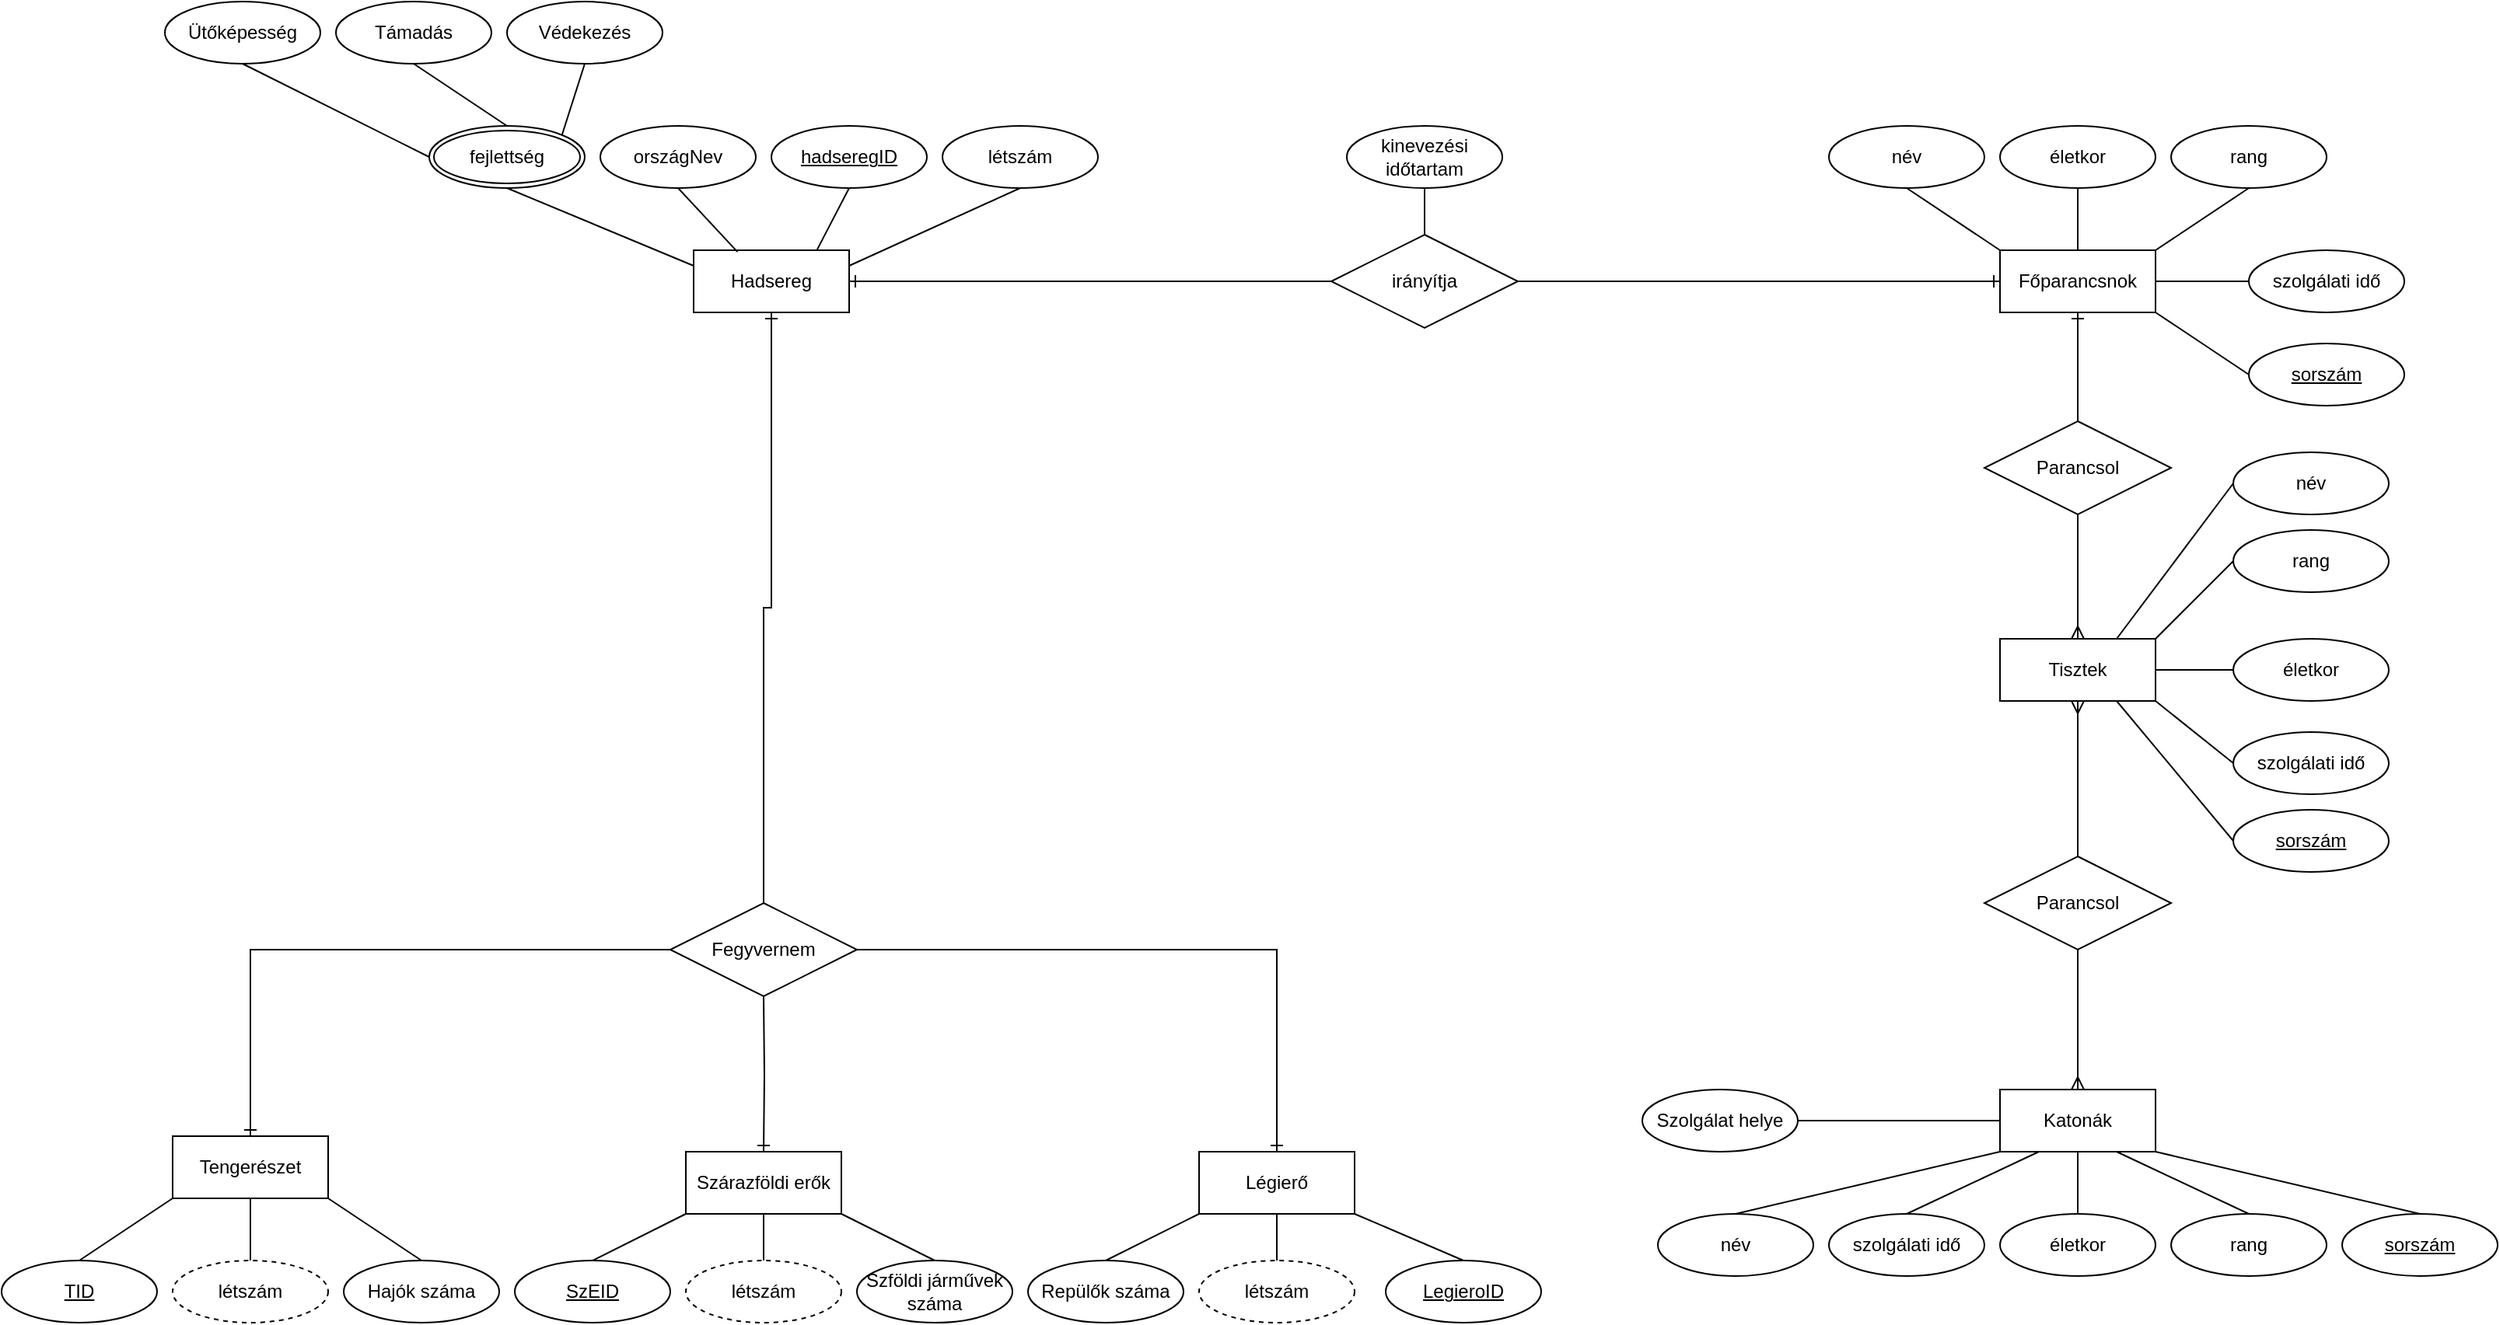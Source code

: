 <mxfile version="20.5.3" type="github">
  <diagram id="C5RBs43oDa-KdzZeNtuy" name="Page-1">
    <mxGraphModel dx="2073" dy="1334" grid="1" gridSize="10" guides="1" tooltips="1" connect="1" arrows="1" fold="1" page="0" pageScale="1" pageWidth="827" pageHeight="1169" math="0" shadow="0">
      <root>
        <mxCell id="WIyWlLk6GJQsqaUBKTNV-0" />
        <mxCell id="WIyWlLk6GJQsqaUBKTNV-1" parent="WIyWlLk6GJQsqaUBKTNV-0" />
        <mxCell id="_7Anegimoyhtmtky0yuV-0" value="Hadsereg" style="whiteSpace=wrap;html=1;align=center;" parent="WIyWlLk6GJQsqaUBKTNV-1" vertex="1">
          <mxGeometry x="80" y="40" width="100" height="40" as="geometry" />
        </mxCell>
        <mxCell id="_7Anegimoyhtmtky0yuV-1" value="országNev" style="ellipse;whiteSpace=wrap;html=1;align=center;" parent="WIyWlLk6GJQsqaUBKTNV-1" vertex="1">
          <mxGeometry x="20" y="-40" width="100" height="40" as="geometry" />
        </mxCell>
        <mxCell id="_7Anegimoyhtmtky0yuV-3" value="létszám" style="ellipse;whiteSpace=wrap;html=1;align=center;" parent="WIyWlLk6GJQsqaUBKTNV-1" vertex="1">
          <mxGeometry x="240" y="-40" width="100" height="40" as="geometry" />
        </mxCell>
        <mxCell id="_7Anegimoyhtmtky0yuV-4" value="" style="fontSize=12;html=1;endArrow=ERone;endFill=1;rounded=0;entryX=0.5;entryY=0;entryDx=0;entryDy=0;edgeStyle=orthogonalEdgeStyle;" parent="WIyWlLk6GJQsqaUBKTNV-1" target="_7Anegimoyhtmtky0yuV-6" edge="1">
          <mxGeometry width="100" height="100" relative="1" as="geometry">
            <mxPoint x="125" y="520" as="sourcePoint" />
            <mxPoint x="125" y="530" as="targetPoint" />
          </mxGeometry>
        </mxCell>
        <mxCell id="_7Anegimoyhtmtky0yuV-6" value="Szárazföldi erők" style="whiteSpace=wrap;html=1;align=center;" parent="WIyWlLk6GJQsqaUBKTNV-1" vertex="1">
          <mxGeometry x="75" y="620" width="100" height="40" as="geometry" />
        </mxCell>
        <mxCell id="_7Anegimoyhtmtky0yuV-7" value="Légierő" style="whiteSpace=wrap;html=1;align=center;" parent="WIyWlLk6GJQsqaUBKTNV-1" vertex="1">
          <mxGeometry x="405" y="620" width="100" height="40" as="geometry" />
        </mxCell>
        <mxCell id="_7Anegimoyhtmtky0yuV-9" value="" style="edgeStyle=orthogonalEdgeStyle;fontSize=12;html=1;endArrow=ERone;endFill=1;rounded=0;entryX=0.5;entryY=0;entryDx=0;entryDy=0;exitX=1;exitY=0.5;exitDx=0;exitDy=0;" parent="WIyWlLk6GJQsqaUBKTNV-1" source="_7Anegimoyhtmtky0yuV-15" target="_7Anegimoyhtmtky0yuV-7" edge="1">
          <mxGeometry width="100" height="100" relative="1" as="geometry">
            <mxPoint x="175" y="515" as="sourcePoint" />
            <mxPoint x="215" y="500" as="targetPoint" />
          </mxGeometry>
        </mxCell>
        <mxCell id="_7Anegimoyhtmtky0yuV-10" value="Tengerészet" style="whiteSpace=wrap;html=1;align=center;" parent="WIyWlLk6GJQsqaUBKTNV-1" vertex="1">
          <mxGeometry x="-255" y="610" width="100" height="40" as="geometry" />
        </mxCell>
        <mxCell id="_7Anegimoyhtmtky0yuV-11" value="" style="edgeStyle=orthogonalEdgeStyle;fontSize=12;html=1;endArrow=ERone;endFill=1;rounded=0;entryX=0.5;entryY=0;entryDx=0;entryDy=0;exitX=0;exitY=0.5;exitDx=0;exitDy=0;" parent="WIyWlLk6GJQsqaUBKTNV-1" source="_7Anegimoyhtmtky0yuV-15" target="_7Anegimoyhtmtky0yuV-10" edge="1">
          <mxGeometry width="100" height="100" relative="1" as="geometry">
            <mxPoint x="75" y="515" as="sourcePoint" />
            <mxPoint x="215" y="500" as="targetPoint" />
          </mxGeometry>
        </mxCell>
        <mxCell id="_7Anegimoyhtmtky0yuV-12" value="" style="endArrow=none;html=1;rounded=0;exitX=0.5;exitY=1;exitDx=0;exitDy=0;entryX=0.282;entryY=0.026;entryDx=0;entryDy=0;entryPerimeter=0;" parent="WIyWlLk6GJQsqaUBKTNV-1" source="_7Anegimoyhtmtky0yuV-1" target="_7Anegimoyhtmtky0yuV-0" edge="1">
          <mxGeometry relative="1" as="geometry">
            <mxPoint x="90" y="220" as="sourcePoint" />
            <mxPoint x="250" y="220" as="targetPoint" />
          </mxGeometry>
        </mxCell>
        <mxCell id="_7Anegimoyhtmtky0yuV-13" value="" style="endArrow=none;html=1;rounded=0;exitX=0.5;exitY=1;exitDx=0;exitDy=0;entryX=0.792;entryY=0.002;entryDx=0;entryDy=0;entryPerimeter=0;" parent="WIyWlLk6GJQsqaUBKTNV-1" source="_7Anegimoyhtmtky0yuV-25" target="_7Anegimoyhtmtky0yuV-0" edge="1">
          <mxGeometry relative="1" as="geometry">
            <mxPoint x="130" as="sourcePoint" />
            <mxPoint x="250" y="220" as="targetPoint" />
          </mxGeometry>
        </mxCell>
        <mxCell id="_7Anegimoyhtmtky0yuV-14" value="" style="endArrow=none;html=1;rounded=0;entryX=0.5;entryY=1;entryDx=0;entryDy=0;exitX=1;exitY=0.25;exitDx=0;exitDy=0;" parent="WIyWlLk6GJQsqaUBKTNV-1" source="_7Anegimoyhtmtky0yuV-0" target="_7Anegimoyhtmtky0yuV-3" edge="1">
          <mxGeometry relative="1" as="geometry">
            <mxPoint x="180" y="40" as="sourcePoint" />
            <mxPoint x="250" y="220" as="targetPoint" />
          </mxGeometry>
        </mxCell>
        <mxCell id="_7Anegimoyhtmtky0yuV-15" value="Fegyvernem" style="shape=rhombus;perimeter=rhombusPerimeter;whiteSpace=wrap;html=1;align=center;" parent="WIyWlLk6GJQsqaUBKTNV-1" vertex="1">
          <mxGeometry x="65" y="460" width="120" height="60" as="geometry" />
        </mxCell>
        <mxCell id="_7Anegimoyhtmtky0yuV-18" value="" style="edgeStyle=orthogonalEdgeStyle;fontSize=12;html=1;endArrow=ERone;endFill=1;rounded=0;exitX=0.5;exitY=0;exitDx=0;exitDy=0;entryX=0.5;entryY=1;entryDx=0;entryDy=0;" parent="WIyWlLk6GJQsqaUBKTNV-1" source="_7Anegimoyhtmtky0yuV-15" target="_7Anegimoyhtmtky0yuV-0" edge="1">
          <mxGeometry width="100" height="100" relative="1" as="geometry">
            <mxPoint x="260" y="270" as="sourcePoint" />
            <mxPoint x="360" y="170" as="targetPoint" />
          </mxGeometry>
        </mxCell>
        <mxCell id="_7Anegimoyhtmtky0yuV-19" value="Főparancsnok" style="whiteSpace=wrap;html=1;align=center;" parent="WIyWlLk6GJQsqaUBKTNV-1" vertex="1">
          <mxGeometry x="920" y="40" width="100" height="40" as="geometry" />
        </mxCell>
        <mxCell id="_7Anegimoyhtmtky0yuV-20" value="irányítja" style="shape=rhombus;perimeter=rhombusPerimeter;whiteSpace=wrap;html=1;align=center;" parent="WIyWlLk6GJQsqaUBKTNV-1" vertex="1">
          <mxGeometry x="490" y="30" width="120" height="60" as="geometry" />
        </mxCell>
        <mxCell id="_7Anegimoyhtmtky0yuV-21" value="" style="edgeStyle=orthogonalEdgeStyle;fontSize=12;html=1;endArrow=ERone;endFill=1;rounded=0;exitX=0;exitY=0.5;exitDx=0;exitDy=0;entryX=1;entryY=0.5;entryDx=0;entryDy=0;" parent="WIyWlLk6GJQsqaUBKTNV-1" source="_7Anegimoyhtmtky0yuV-20" target="_7Anegimoyhtmtky0yuV-0" edge="1">
          <mxGeometry width="100" height="100" relative="1" as="geometry">
            <mxPoint x="360" y="370" as="sourcePoint" />
            <mxPoint x="460" y="270" as="targetPoint" />
          </mxGeometry>
        </mxCell>
        <mxCell id="_7Anegimoyhtmtky0yuV-22" value="" style="edgeStyle=orthogonalEdgeStyle;fontSize=12;html=1;endArrow=ERone;endFill=1;rounded=0;exitX=1;exitY=0.5;exitDx=0;exitDy=0;entryX=0;entryY=0.5;entryDx=0;entryDy=0;" parent="WIyWlLk6GJQsqaUBKTNV-1" source="_7Anegimoyhtmtky0yuV-20" target="_7Anegimoyhtmtky0yuV-19" edge="1">
          <mxGeometry width="100" height="100" relative="1" as="geometry">
            <mxPoint x="360" y="370" as="sourcePoint" />
            <mxPoint x="460" y="270" as="targetPoint" />
          </mxGeometry>
        </mxCell>
        <mxCell id="_7Anegimoyhtmtky0yuV-24" value="kinevezési időtartam" style="ellipse;whiteSpace=wrap;html=1;align=center;" parent="WIyWlLk6GJQsqaUBKTNV-1" vertex="1">
          <mxGeometry x="500" y="-40" width="100" height="40" as="geometry" />
        </mxCell>
        <mxCell id="_7Anegimoyhtmtky0yuV-25" value="hadseregID" style="ellipse;whiteSpace=wrap;html=1;align=center;fontStyle=4;" parent="WIyWlLk6GJQsqaUBKTNV-1" vertex="1">
          <mxGeometry x="130" y="-40" width="100" height="40" as="geometry" />
        </mxCell>
        <mxCell id="_7Anegimoyhtmtky0yuV-26" value="" style="endArrow=none;html=1;rounded=0;entryX=0.5;entryY=0;entryDx=0;entryDy=0;exitX=0.5;exitY=1;exitDx=0;exitDy=0;" parent="WIyWlLk6GJQsqaUBKTNV-1" source="_7Anegimoyhtmtky0yuV-24" target="_7Anegimoyhtmtky0yuV-20" edge="1">
          <mxGeometry relative="1" as="geometry">
            <mxPoint x="570" y="320" as="sourcePoint" />
            <mxPoint x="730" y="320" as="targetPoint" />
          </mxGeometry>
        </mxCell>
        <mxCell id="_7Anegimoyhtmtky0yuV-27" value="név" style="ellipse;whiteSpace=wrap;html=1;align=center;" parent="WIyWlLk6GJQsqaUBKTNV-1" vertex="1">
          <mxGeometry x="810" y="-40" width="100" height="40" as="geometry" />
        </mxCell>
        <mxCell id="_7Anegimoyhtmtky0yuV-28" value="életkor" style="ellipse;whiteSpace=wrap;html=1;align=center;" parent="WIyWlLk6GJQsqaUBKTNV-1" vertex="1">
          <mxGeometry x="920" y="-40" width="100" height="40" as="geometry" />
        </mxCell>
        <mxCell id="_7Anegimoyhtmtky0yuV-29" value="rang" style="ellipse;whiteSpace=wrap;html=1;align=center;" parent="WIyWlLk6GJQsqaUBKTNV-1" vertex="1">
          <mxGeometry x="1030" y="-40" width="100" height="40" as="geometry" />
        </mxCell>
        <mxCell id="_7Anegimoyhtmtky0yuV-30" value="" style="endArrow=none;html=1;rounded=0;entryX=0.5;entryY=1;entryDx=0;entryDy=0;exitX=0;exitY=0;exitDx=0;exitDy=0;" parent="WIyWlLk6GJQsqaUBKTNV-1" source="_7Anegimoyhtmtky0yuV-19" target="_7Anegimoyhtmtky0yuV-27" edge="1">
          <mxGeometry relative="1" as="geometry">
            <mxPoint x="570" y="210" as="sourcePoint" />
            <mxPoint x="730" y="210" as="targetPoint" />
          </mxGeometry>
        </mxCell>
        <mxCell id="_7Anegimoyhtmtky0yuV-31" value="" style="endArrow=none;html=1;rounded=0;entryX=0.5;entryY=1;entryDx=0;entryDy=0;exitX=0.5;exitY=0;exitDx=0;exitDy=0;" parent="WIyWlLk6GJQsqaUBKTNV-1" source="_7Anegimoyhtmtky0yuV-19" target="_7Anegimoyhtmtky0yuV-28" edge="1">
          <mxGeometry relative="1" as="geometry">
            <mxPoint x="570" y="210" as="sourcePoint" />
            <mxPoint x="730" y="210" as="targetPoint" />
          </mxGeometry>
        </mxCell>
        <mxCell id="_7Anegimoyhtmtky0yuV-32" value="" style="endArrow=none;html=1;rounded=0;entryX=0.5;entryY=1;entryDx=0;entryDy=0;exitX=1;exitY=0;exitDx=0;exitDy=0;" parent="WIyWlLk6GJQsqaUBKTNV-1" source="_7Anegimoyhtmtky0yuV-19" target="_7Anegimoyhtmtky0yuV-29" edge="1">
          <mxGeometry relative="1" as="geometry">
            <mxPoint x="570" y="210" as="sourcePoint" />
            <mxPoint x="730" y="210" as="targetPoint" />
          </mxGeometry>
        </mxCell>
        <mxCell id="_7Anegimoyhtmtky0yuV-33" value="szolgálati idő" style="ellipse;whiteSpace=wrap;html=1;align=center;" parent="WIyWlLk6GJQsqaUBKTNV-1" vertex="1">
          <mxGeometry x="1080" y="40" width="100" height="40" as="geometry" />
        </mxCell>
        <mxCell id="_7Anegimoyhtmtky0yuV-34" value="" style="endArrow=none;html=1;rounded=0;entryX=1;entryY=0.5;entryDx=0;entryDy=0;exitX=0;exitY=0.5;exitDx=0;exitDy=0;" parent="WIyWlLk6GJQsqaUBKTNV-1" source="_7Anegimoyhtmtky0yuV-33" target="_7Anegimoyhtmtky0yuV-19" edge="1">
          <mxGeometry relative="1" as="geometry">
            <mxPoint x="570" y="210" as="sourcePoint" />
            <mxPoint x="730" y="210" as="targetPoint" />
          </mxGeometry>
        </mxCell>
        <mxCell id="_7Anegimoyhtmtky0yuV-35" value="Parancsol" style="shape=rhombus;perimeter=rhombusPerimeter;whiteSpace=wrap;html=1;align=center;" parent="WIyWlLk6GJQsqaUBKTNV-1" vertex="1">
          <mxGeometry x="910" y="150" width="120" height="60" as="geometry" />
        </mxCell>
        <mxCell id="_7Anegimoyhtmtky0yuV-36" value="Tisztek" style="whiteSpace=wrap;html=1;align=center;" parent="WIyWlLk6GJQsqaUBKTNV-1" vertex="1">
          <mxGeometry x="920" y="290" width="100" height="40" as="geometry" />
        </mxCell>
        <mxCell id="_7Anegimoyhtmtky0yuV-37" value="" style="edgeStyle=orthogonalEdgeStyle;fontSize=12;html=1;endArrow=ERmany;rounded=0;exitX=0.5;exitY=1;exitDx=0;exitDy=0;entryX=0.5;entryY=0;entryDx=0;entryDy=0;" parent="WIyWlLk6GJQsqaUBKTNV-1" source="_7Anegimoyhtmtky0yuV-35" target="_7Anegimoyhtmtky0yuV-36" edge="1">
          <mxGeometry width="100" height="100" relative="1" as="geometry">
            <mxPoint x="600" y="370" as="sourcePoint" />
            <mxPoint x="700" y="270" as="targetPoint" />
          </mxGeometry>
        </mxCell>
        <mxCell id="_7Anegimoyhtmtky0yuV-38" value="" style="edgeStyle=orthogonalEdgeStyle;fontSize=12;html=1;endArrow=ERone;endFill=1;rounded=0;exitX=0.5;exitY=0;exitDx=0;exitDy=0;entryX=0.5;entryY=1;entryDx=0;entryDy=0;" parent="WIyWlLk6GJQsqaUBKTNV-1" source="_7Anegimoyhtmtky0yuV-35" target="_7Anegimoyhtmtky0yuV-19" edge="1">
          <mxGeometry width="100" height="100" relative="1" as="geometry">
            <mxPoint x="600" y="370" as="sourcePoint" />
            <mxPoint x="700" y="270" as="targetPoint" />
          </mxGeometry>
        </mxCell>
        <mxCell id="_7Anegimoyhtmtky0yuV-39" value="szolgálati idő" style="ellipse;whiteSpace=wrap;html=1;align=center;" parent="WIyWlLk6GJQsqaUBKTNV-1" vertex="1">
          <mxGeometry x="1070" y="350" width="100" height="40" as="geometry" />
        </mxCell>
        <mxCell id="_7Anegimoyhtmtky0yuV-40" value="életkor" style="ellipse;whiteSpace=wrap;html=1;align=center;" parent="WIyWlLk6GJQsqaUBKTNV-1" vertex="1">
          <mxGeometry x="1070" y="290" width="100" height="40" as="geometry" />
        </mxCell>
        <mxCell id="_7Anegimoyhtmtky0yuV-41" value="rang" style="ellipse;whiteSpace=wrap;html=1;align=center;" parent="WIyWlLk6GJQsqaUBKTNV-1" vertex="1">
          <mxGeometry x="1070" y="220" width="100" height="40" as="geometry" />
        </mxCell>
        <mxCell id="_7Anegimoyhtmtky0yuV-42" value="név" style="ellipse;whiteSpace=wrap;html=1;align=center;" parent="WIyWlLk6GJQsqaUBKTNV-1" vertex="1">
          <mxGeometry x="1070" y="170" width="100" height="40" as="geometry" />
        </mxCell>
        <mxCell id="_7Anegimoyhtmtky0yuV-43" value="" style="endArrow=none;html=1;rounded=0;entryX=0;entryY=0.5;entryDx=0;entryDy=0;exitX=0.75;exitY=0;exitDx=0;exitDy=0;" parent="WIyWlLk6GJQsqaUBKTNV-1" source="_7Anegimoyhtmtky0yuV-36" target="_7Anegimoyhtmtky0yuV-42" edge="1">
          <mxGeometry relative="1" as="geometry">
            <mxPoint x="570" y="320" as="sourcePoint" />
            <mxPoint x="730" y="320" as="targetPoint" />
          </mxGeometry>
        </mxCell>
        <mxCell id="_7Anegimoyhtmtky0yuV-44" value="" style="endArrow=none;html=1;rounded=0;entryX=0;entryY=0.5;entryDx=0;entryDy=0;exitX=1;exitY=0;exitDx=0;exitDy=0;" parent="WIyWlLk6GJQsqaUBKTNV-1" source="_7Anegimoyhtmtky0yuV-36" target="_7Anegimoyhtmtky0yuV-41" edge="1">
          <mxGeometry relative="1" as="geometry">
            <mxPoint x="570" y="320" as="sourcePoint" />
            <mxPoint x="730" y="320" as="targetPoint" />
          </mxGeometry>
        </mxCell>
        <mxCell id="_7Anegimoyhtmtky0yuV-45" value="" style="endArrow=none;html=1;rounded=0;entryX=0;entryY=0.5;entryDx=0;entryDy=0;exitX=1;exitY=0.5;exitDx=0;exitDy=0;" parent="WIyWlLk6GJQsqaUBKTNV-1" source="_7Anegimoyhtmtky0yuV-36" target="_7Anegimoyhtmtky0yuV-40" edge="1">
          <mxGeometry relative="1" as="geometry">
            <mxPoint x="570" y="320" as="sourcePoint" />
            <mxPoint x="730" y="320" as="targetPoint" />
          </mxGeometry>
        </mxCell>
        <mxCell id="_7Anegimoyhtmtky0yuV-46" value="" style="endArrow=none;html=1;rounded=0;entryX=0;entryY=0.5;entryDx=0;entryDy=0;exitX=1;exitY=1;exitDx=0;exitDy=0;" parent="WIyWlLk6GJQsqaUBKTNV-1" source="_7Anegimoyhtmtky0yuV-36" target="_7Anegimoyhtmtky0yuV-39" edge="1">
          <mxGeometry relative="1" as="geometry">
            <mxPoint x="570" y="320" as="sourcePoint" />
            <mxPoint x="730" y="320" as="targetPoint" />
          </mxGeometry>
        </mxCell>
        <mxCell id="_7Anegimoyhtmtky0yuV-47" value="Parancsol" style="shape=rhombus;perimeter=rhombusPerimeter;whiteSpace=wrap;html=1;align=center;" parent="WIyWlLk6GJQsqaUBKTNV-1" vertex="1">
          <mxGeometry x="910" y="430" width="120" height="60" as="geometry" />
        </mxCell>
        <mxCell id="_7Anegimoyhtmtky0yuV-48" value="" style="edgeStyle=orthogonalEdgeStyle;fontSize=12;html=1;endArrow=ERmany;rounded=0;exitX=0.5;exitY=0;exitDx=0;exitDy=0;entryX=0.5;entryY=1;entryDx=0;entryDy=0;" parent="WIyWlLk6GJQsqaUBKTNV-1" source="_7Anegimoyhtmtky0yuV-47" target="_7Anegimoyhtmtky0yuV-36" edge="1">
          <mxGeometry width="100" height="100" relative="1" as="geometry">
            <mxPoint x="970" y="430" as="sourcePoint" />
            <mxPoint x="700" y="370" as="targetPoint" />
          </mxGeometry>
        </mxCell>
        <mxCell id="_7Anegimoyhtmtky0yuV-49" value="Katonák" style="whiteSpace=wrap;html=1;align=center;" parent="WIyWlLk6GJQsqaUBKTNV-1" vertex="1">
          <mxGeometry x="920" y="580" width="100" height="40" as="geometry" />
        </mxCell>
        <mxCell id="_7Anegimoyhtmtky0yuV-50" value="" style="edgeStyle=orthogonalEdgeStyle;fontSize=12;html=1;endArrow=ERmany;rounded=0;exitX=0.5;exitY=1;exitDx=0;exitDy=0;entryX=0.5;entryY=0;entryDx=0;entryDy=0;" parent="WIyWlLk6GJQsqaUBKTNV-1" source="_7Anegimoyhtmtky0yuV-47" target="_7Anegimoyhtmtky0yuV-49" edge="1">
          <mxGeometry width="100" height="100" relative="1" as="geometry">
            <mxPoint x="600" y="470" as="sourcePoint" />
            <mxPoint x="700" y="370" as="targetPoint" />
          </mxGeometry>
        </mxCell>
        <mxCell id="_7Anegimoyhtmtky0yuV-51" value="szolgálati idő" style="ellipse;whiteSpace=wrap;html=1;align=center;" parent="WIyWlLk6GJQsqaUBKTNV-1" vertex="1">
          <mxGeometry x="810" y="660" width="100" height="40" as="geometry" />
        </mxCell>
        <mxCell id="_7Anegimoyhtmtky0yuV-52" value="életkor" style="ellipse;whiteSpace=wrap;html=1;align=center;" parent="WIyWlLk6GJQsqaUBKTNV-1" vertex="1">
          <mxGeometry x="920" y="660" width="100" height="40" as="geometry" />
        </mxCell>
        <mxCell id="_7Anegimoyhtmtky0yuV-53" value="rang" style="ellipse;whiteSpace=wrap;html=1;align=center;" parent="WIyWlLk6GJQsqaUBKTNV-1" vertex="1">
          <mxGeometry x="1030" y="660" width="100" height="40" as="geometry" />
        </mxCell>
        <mxCell id="_7Anegimoyhtmtky0yuV-54" value="név" style="ellipse;whiteSpace=wrap;html=1;align=center;" parent="WIyWlLk6GJQsqaUBKTNV-1" vertex="1">
          <mxGeometry x="700" y="660" width="100" height="40" as="geometry" />
        </mxCell>
        <mxCell id="_7Anegimoyhtmtky0yuV-55" value="" style="endArrow=none;html=1;rounded=0;entryX=0;entryY=1;entryDx=0;entryDy=0;exitX=0.5;exitY=0;exitDx=0;exitDy=0;" parent="WIyWlLk6GJQsqaUBKTNV-1" source="_7Anegimoyhtmtky0yuV-54" target="_7Anegimoyhtmtky0yuV-49" edge="1">
          <mxGeometry relative="1" as="geometry">
            <mxPoint x="570" y="510" as="sourcePoint" />
            <mxPoint x="730" y="510" as="targetPoint" />
          </mxGeometry>
        </mxCell>
        <mxCell id="_7Anegimoyhtmtky0yuV-56" value="" style="endArrow=none;html=1;rounded=0;entryX=0.25;entryY=1;entryDx=0;entryDy=0;exitX=0.5;exitY=0;exitDx=0;exitDy=0;" parent="WIyWlLk6GJQsqaUBKTNV-1" source="_7Anegimoyhtmtky0yuV-51" target="_7Anegimoyhtmtky0yuV-49" edge="1">
          <mxGeometry relative="1" as="geometry">
            <mxPoint x="570" y="510" as="sourcePoint" />
            <mxPoint x="730" y="510" as="targetPoint" />
          </mxGeometry>
        </mxCell>
        <mxCell id="_7Anegimoyhtmtky0yuV-57" value="" style="endArrow=none;html=1;rounded=0;entryX=0.5;entryY=1;entryDx=0;entryDy=0;exitX=0.5;exitY=0;exitDx=0;exitDy=0;" parent="WIyWlLk6GJQsqaUBKTNV-1" source="_7Anegimoyhtmtky0yuV-52" target="_7Anegimoyhtmtky0yuV-49" edge="1">
          <mxGeometry relative="1" as="geometry">
            <mxPoint x="570" y="510" as="sourcePoint" />
            <mxPoint x="730" y="510" as="targetPoint" />
          </mxGeometry>
        </mxCell>
        <mxCell id="_7Anegimoyhtmtky0yuV-58" value="" style="endArrow=none;html=1;rounded=0;entryX=0.75;entryY=1;entryDx=0;entryDy=0;exitX=0.5;exitY=0;exitDx=0;exitDy=0;" parent="WIyWlLk6GJQsqaUBKTNV-1" source="_7Anegimoyhtmtky0yuV-53" target="_7Anegimoyhtmtky0yuV-49" edge="1">
          <mxGeometry relative="1" as="geometry">
            <mxPoint x="570" y="510" as="sourcePoint" />
            <mxPoint x="730" y="510" as="targetPoint" />
          </mxGeometry>
        </mxCell>
        <mxCell id="_7Anegimoyhtmtky0yuV-59" value="sorszám" style="ellipse;whiteSpace=wrap;html=1;align=center;fontStyle=4;" parent="WIyWlLk6GJQsqaUBKTNV-1" vertex="1">
          <mxGeometry x="1140" y="660" width="100" height="40" as="geometry" />
        </mxCell>
        <mxCell id="_7Anegimoyhtmtky0yuV-60" value="sorszám" style="ellipse;whiteSpace=wrap;html=1;align=center;fontStyle=4;" parent="WIyWlLk6GJQsqaUBKTNV-1" vertex="1">
          <mxGeometry x="1070" y="400" width="100" height="40" as="geometry" />
        </mxCell>
        <mxCell id="_7Anegimoyhtmtky0yuV-61" value="sorszám" style="ellipse;whiteSpace=wrap;html=1;align=center;fontStyle=4;" parent="WIyWlLk6GJQsqaUBKTNV-1" vertex="1">
          <mxGeometry x="1080" y="100" width="100" height="40" as="geometry" />
        </mxCell>
        <mxCell id="_7Anegimoyhtmtky0yuV-62" value="" style="endArrow=none;html=1;rounded=0;entryX=1;entryY=1;entryDx=0;entryDy=0;exitX=0;exitY=0.5;exitDx=0;exitDy=0;" parent="WIyWlLk6GJQsqaUBKTNV-1" source="_7Anegimoyhtmtky0yuV-61" target="_7Anegimoyhtmtky0yuV-19" edge="1">
          <mxGeometry relative="1" as="geometry">
            <mxPoint x="570" y="210" as="sourcePoint" />
            <mxPoint x="730" y="210" as="targetPoint" />
          </mxGeometry>
        </mxCell>
        <mxCell id="_7Anegimoyhtmtky0yuV-63" value="" style="endArrow=none;html=1;rounded=0;entryX=0;entryY=0.5;entryDx=0;entryDy=0;exitX=0.75;exitY=1;exitDx=0;exitDy=0;" parent="WIyWlLk6GJQsqaUBKTNV-1" source="_7Anegimoyhtmtky0yuV-36" target="_7Anegimoyhtmtky0yuV-60" edge="1">
          <mxGeometry relative="1" as="geometry">
            <mxPoint x="570" y="410" as="sourcePoint" />
            <mxPoint x="730" y="410" as="targetPoint" />
          </mxGeometry>
        </mxCell>
        <mxCell id="_7Anegimoyhtmtky0yuV-65" value="" style="endArrow=none;html=1;rounded=0;entryX=1;entryY=1;entryDx=0;entryDy=0;exitX=0.5;exitY=0;exitDx=0;exitDy=0;" parent="WIyWlLk6GJQsqaUBKTNV-1" source="_7Anegimoyhtmtky0yuV-59" target="_7Anegimoyhtmtky0yuV-49" edge="1">
          <mxGeometry relative="1" as="geometry">
            <mxPoint x="570" y="610" as="sourcePoint" />
            <mxPoint x="730" y="610" as="targetPoint" />
          </mxGeometry>
        </mxCell>
        <mxCell id="_7Anegimoyhtmtky0yuV-69" value="SzEID" style="ellipse;whiteSpace=wrap;html=1;align=center;fontStyle=4;" parent="WIyWlLk6GJQsqaUBKTNV-1" vertex="1">
          <mxGeometry x="-35" y="690" width="100" height="40" as="geometry" />
        </mxCell>
        <mxCell id="_7Anegimoyhtmtky0yuV-70" value="LegieroID" style="ellipse;whiteSpace=wrap;html=1;align=center;fontStyle=4;" parent="WIyWlLk6GJQsqaUBKTNV-1" vertex="1">
          <mxGeometry x="525" y="690" width="100" height="40" as="geometry" />
        </mxCell>
        <mxCell id="_7Anegimoyhtmtky0yuV-71" value="TID" style="ellipse;whiteSpace=wrap;html=1;align=center;fontStyle=4;" parent="WIyWlLk6GJQsqaUBKTNV-1" vertex="1">
          <mxGeometry x="-365" y="690" width="100" height="40" as="geometry" />
        </mxCell>
        <mxCell id="_7Anegimoyhtmtky0yuV-73" value="létszám" style="ellipse;whiteSpace=wrap;html=1;align=center;dashed=1;" parent="WIyWlLk6GJQsqaUBKTNV-1" vertex="1">
          <mxGeometry x="-255" y="690" width="100" height="40" as="geometry" />
        </mxCell>
        <mxCell id="_7Anegimoyhtmtky0yuV-74" value="létszám" style="ellipse;whiteSpace=wrap;html=1;align=center;dashed=1;" parent="WIyWlLk6GJQsqaUBKTNV-1" vertex="1">
          <mxGeometry x="75" y="690" width="100" height="40" as="geometry" />
        </mxCell>
        <mxCell id="_7Anegimoyhtmtky0yuV-75" value="létszám" style="ellipse;whiteSpace=wrap;html=1;align=center;dashed=1;" parent="WIyWlLk6GJQsqaUBKTNV-1" vertex="1">
          <mxGeometry x="405" y="690" width="100" height="40" as="geometry" />
        </mxCell>
        <mxCell id="_7Anegimoyhtmtky0yuV-76" value="Szolgálat helye" style="ellipse;whiteSpace=wrap;html=1;align=center;" parent="WIyWlLk6GJQsqaUBKTNV-1" vertex="1">
          <mxGeometry x="690" y="580" width="100" height="40" as="geometry" />
        </mxCell>
        <mxCell id="_7Anegimoyhtmtky0yuV-77" value="" style="endArrow=none;html=1;rounded=0;entryX=0;entryY=0.5;entryDx=0;entryDy=0;exitX=1;exitY=0.5;exitDx=0;exitDy=0;" parent="WIyWlLk6GJQsqaUBKTNV-1" source="_7Anegimoyhtmtky0yuV-76" target="_7Anegimoyhtmtky0yuV-49" edge="1">
          <mxGeometry relative="1" as="geometry">
            <mxPoint x="720" y="400" as="sourcePoint" />
            <mxPoint x="880" y="400" as="targetPoint" />
          </mxGeometry>
        </mxCell>
        <mxCell id="_7Anegimoyhtmtky0yuV-80" value="fejlettség" style="ellipse;shape=doubleEllipse;margin=3;whiteSpace=wrap;html=1;align=center;" parent="WIyWlLk6GJQsqaUBKTNV-1" vertex="1">
          <mxGeometry x="-90" y="-40" width="100" height="40" as="geometry" />
        </mxCell>
        <mxCell id="_7Anegimoyhtmtky0yuV-81" value="" style="endArrow=none;html=1;rounded=0;exitX=0.5;exitY=1;exitDx=0;exitDy=0;entryX=0;entryY=0.25;entryDx=0;entryDy=0;" parent="WIyWlLk6GJQsqaUBKTNV-1" source="_7Anegimoyhtmtky0yuV-80" target="_7Anegimoyhtmtky0yuV-0" edge="1">
          <mxGeometry relative="1" as="geometry">
            <mxPoint x="20" y="-10" as="sourcePoint" />
            <mxPoint x="180" y="-10" as="targetPoint" />
          </mxGeometry>
        </mxCell>
        <mxCell id="_7Anegimoyhtmtky0yuV-82" value="Repülők száma" style="ellipse;whiteSpace=wrap;html=1;align=center;" parent="WIyWlLk6GJQsqaUBKTNV-1" vertex="1">
          <mxGeometry x="295" y="690" width="100" height="40" as="geometry" />
        </mxCell>
        <mxCell id="_7Anegimoyhtmtky0yuV-83" value="Szföldi járművek száma" style="ellipse;whiteSpace=wrap;html=1;align=center;" parent="WIyWlLk6GJQsqaUBKTNV-1" vertex="1">
          <mxGeometry x="185" y="690" width="100" height="40" as="geometry" />
        </mxCell>
        <mxCell id="_7Anegimoyhtmtky0yuV-84" value="Hajók száma" style="ellipse;whiteSpace=wrap;html=1;align=center;" parent="WIyWlLk6GJQsqaUBKTNV-1" vertex="1">
          <mxGeometry x="-145" y="690" width="100" height="40" as="geometry" />
        </mxCell>
        <mxCell id="_7Anegimoyhtmtky0yuV-85" value="" style="endArrow=none;html=1;rounded=0;exitX=0.5;exitY=0;exitDx=0;exitDy=0;entryX=0;entryY=1;entryDx=0;entryDy=0;" parent="WIyWlLk6GJQsqaUBKTNV-1" source="_7Anegimoyhtmtky0yuV-71" target="_7Anegimoyhtmtky0yuV-10" edge="1">
          <mxGeometry relative="1" as="geometry">
            <mxPoint x="-185" y="540" as="sourcePoint" />
            <mxPoint x="-25" y="540" as="targetPoint" />
          </mxGeometry>
        </mxCell>
        <mxCell id="_7Anegimoyhtmtky0yuV-86" value="" style="endArrow=none;html=1;rounded=0;exitX=0.5;exitY=1;exitDx=0;exitDy=0;entryX=0.5;entryY=0;entryDx=0;entryDy=0;" parent="WIyWlLk6GJQsqaUBKTNV-1" source="_7Anegimoyhtmtky0yuV-10" target="_7Anegimoyhtmtky0yuV-73" edge="1">
          <mxGeometry relative="1" as="geometry">
            <mxPoint x="-185" y="540" as="sourcePoint" />
            <mxPoint x="-25" y="540" as="targetPoint" />
          </mxGeometry>
        </mxCell>
        <mxCell id="_7Anegimoyhtmtky0yuV-87" value="" style="endArrow=none;html=1;rounded=0;exitX=1;exitY=1;exitDx=0;exitDy=0;entryX=0.5;entryY=0;entryDx=0;entryDy=0;" parent="WIyWlLk6GJQsqaUBKTNV-1" source="_7Anegimoyhtmtky0yuV-10" target="_7Anegimoyhtmtky0yuV-84" edge="1">
          <mxGeometry relative="1" as="geometry">
            <mxPoint x="-185" y="540" as="sourcePoint" />
            <mxPoint x="-25" y="540" as="targetPoint" />
          </mxGeometry>
        </mxCell>
        <mxCell id="_7Anegimoyhtmtky0yuV-88" value="" style="endArrow=none;html=1;rounded=0;entryX=0;entryY=1;entryDx=0;entryDy=0;exitX=0.5;exitY=0;exitDx=0;exitDy=0;" parent="WIyWlLk6GJQsqaUBKTNV-1" source="_7Anegimoyhtmtky0yuV-69" target="_7Anegimoyhtmtky0yuV-6" edge="1">
          <mxGeometry relative="1" as="geometry">
            <mxPoint x="-185" y="540" as="sourcePoint" />
            <mxPoint x="-25" y="540" as="targetPoint" />
          </mxGeometry>
        </mxCell>
        <mxCell id="_7Anegimoyhtmtky0yuV-89" value="" style="endArrow=none;html=1;rounded=0;entryX=0.5;entryY=1;entryDx=0;entryDy=0;exitX=0.5;exitY=0;exitDx=0;exitDy=0;" parent="WIyWlLk6GJQsqaUBKTNV-1" source="_7Anegimoyhtmtky0yuV-74" target="_7Anegimoyhtmtky0yuV-6" edge="1">
          <mxGeometry relative="1" as="geometry">
            <mxPoint x="-185" y="540" as="sourcePoint" />
            <mxPoint x="-25" y="540" as="targetPoint" />
          </mxGeometry>
        </mxCell>
        <mxCell id="_7Anegimoyhtmtky0yuV-90" value="" style="endArrow=none;html=1;rounded=0;exitX=1;exitY=1;exitDx=0;exitDy=0;entryX=0.5;entryY=0;entryDx=0;entryDy=0;" parent="WIyWlLk6GJQsqaUBKTNV-1" source="_7Anegimoyhtmtky0yuV-6" target="_7Anegimoyhtmtky0yuV-83" edge="1">
          <mxGeometry relative="1" as="geometry">
            <mxPoint x="-185" y="540" as="sourcePoint" />
            <mxPoint x="-25" y="540" as="targetPoint" />
          </mxGeometry>
        </mxCell>
        <mxCell id="_7Anegimoyhtmtky0yuV-91" value="" style="endArrow=none;html=1;rounded=0;exitX=0;exitY=1;exitDx=0;exitDy=0;entryX=0.5;entryY=0;entryDx=0;entryDy=0;" parent="WIyWlLk6GJQsqaUBKTNV-1" source="_7Anegimoyhtmtky0yuV-7" target="_7Anegimoyhtmtky0yuV-82" edge="1">
          <mxGeometry relative="1" as="geometry">
            <mxPoint x="305" y="540" as="sourcePoint" />
            <mxPoint x="465" y="540" as="targetPoint" />
          </mxGeometry>
        </mxCell>
        <mxCell id="_7Anegimoyhtmtky0yuV-92" value="" style="endArrow=none;html=1;rounded=0;exitX=0.5;exitY=1;exitDx=0;exitDy=0;entryX=0.5;entryY=0;entryDx=0;entryDy=0;" parent="WIyWlLk6GJQsqaUBKTNV-1" source="_7Anegimoyhtmtky0yuV-7" target="_7Anegimoyhtmtky0yuV-75" edge="1">
          <mxGeometry relative="1" as="geometry">
            <mxPoint x="305" y="540" as="sourcePoint" />
            <mxPoint x="465" y="540" as="targetPoint" />
          </mxGeometry>
        </mxCell>
        <mxCell id="_7Anegimoyhtmtky0yuV-93" value="" style="endArrow=none;html=1;rounded=0;exitX=1;exitY=1;exitDx=0;exitDy=0;entryX=0.5;entryY=0;entryDx=0;entryDy=0;" parent="WIyWlLk6GJQsqaUBKTNV-1" source="_7Anegimoyhtmtky0yuV-7" target="_7Anegimoyhtmtky0yuV-70" edge="1">
          <mxGeometry relative="1" as="geometry">
            <mxPoint x="305" y="540" as="sourcePoint" />
            <mxPoint x="465" y="540" as="targetPoint" />
          </mxGeometry>
        </mxCell>
        <mxCell id="KOUa7sXaI2IiGi7LpSt7-0" value="Védekezés" style="ellipse;whiteSpace=wrap;html=1;align=center;" vertex="1" parent="WIyWlLk6GJQsqaUBKTNV-1">
          <mxGeometry x="-40" y="-120" width="100" height="40" as="geometry" />
        </mxCell>
        <mxCell id="KOUa7sXaI2IiGi7LpSt7-2" value="Támadás" style="ellipse;whiteSpace=wrap;html=1;align=center;" vertex="1" parent="WIyWlLk6GJQsqaUBKTNV-1">
          <mxGeometry x="-150" y="-120" width="100" height="40" as="geometry" />
        </mxCell>
        <mxCell id="KOUa7sXaI2IiGi7LpSt7-3" value="Ütőképesség" style="ellipse;whiteSpace=wrap;html=1;align=center;" vertex="1" parent="WIyWlLk6GJQsqaUBKTNV-1">
          <mxGeometry x="-260" y="-120" width="100" height="40" as="geometry" />
        </mxCell>
        <mxCell id="KOUa7sXaI2IiGi7LpSt7-4" value="" style="endArrow=none;html=1;rounded=0;exitX=0.5;exitY=1;exitDx=0;exitDy=0;entryX=0;entryY=0.5;entryDx=0;entryDy=0;" edge="1" parent="WIyWlLk6GJQsqaUBKTNV-1" source="KOUa7sXaI2IiGi7LpSt7-3" target="_7Anegimoyhtmtky0yuV-80">
          <mxGeometry relative="1" as="geometry">
            <mxPoint x="50" y="10" as="sourcePoint" />
            <mxPoint x="210" y="10" as="targetPoint" />
          </mxGeometry>
        </mxCell>
        <mxCell id="KOUa7sXaI2IiGi7LpSt7-5" value="" style="endArrow=none;html=1;rounded=0;exitX=0.5;exitY=1;exitDx=0;exitDy=0;entryX=0.5;entryY=0;entryDx=0;entryDy=0;" edge="1" parent="WIyWlLk6GJQsqaUBKTNV-1" source="KOUa7sXaI2IiGi7LpSt7-2" target="_7Anegimoyhtmtky0yuV-80">
          <mxGeometry relative="1" as="geometry">
            <mxPoint x="50" y="10" as="sourcePoint" />
            <mxPoint x="210" y="10" as="targetPoint" />
          </mxGeometry>
        </mxCell>
        <mxCell id="KOUa7sXaI2IiGi7LpSt7-6" value="" style="endArrow=none;html=1;rounded=0;exitX=0.5;exitY=1;exitDx=0;exitDy=0;entryX=1;entryY=0;entryDx=0;entryDy=0;" edge="1" parent="WIyWlLk6GJQsqaUBKTNV-1" source="KOUa7sXaI2IiGi7LpSt7-0" target="_7Anegimoyhtmtky0yuV-80">
          <mxGeometry relative="1" as="geometry">
            <mxPoint x="50" y="10" as="sourcePoint" />
            <mxPoint x="210" y="10" as="targetPoint" />
          </mxGeometry>
        </mxCell>
      </root>
    </mxGraphModel>
  </diagram>
</mxfile>
